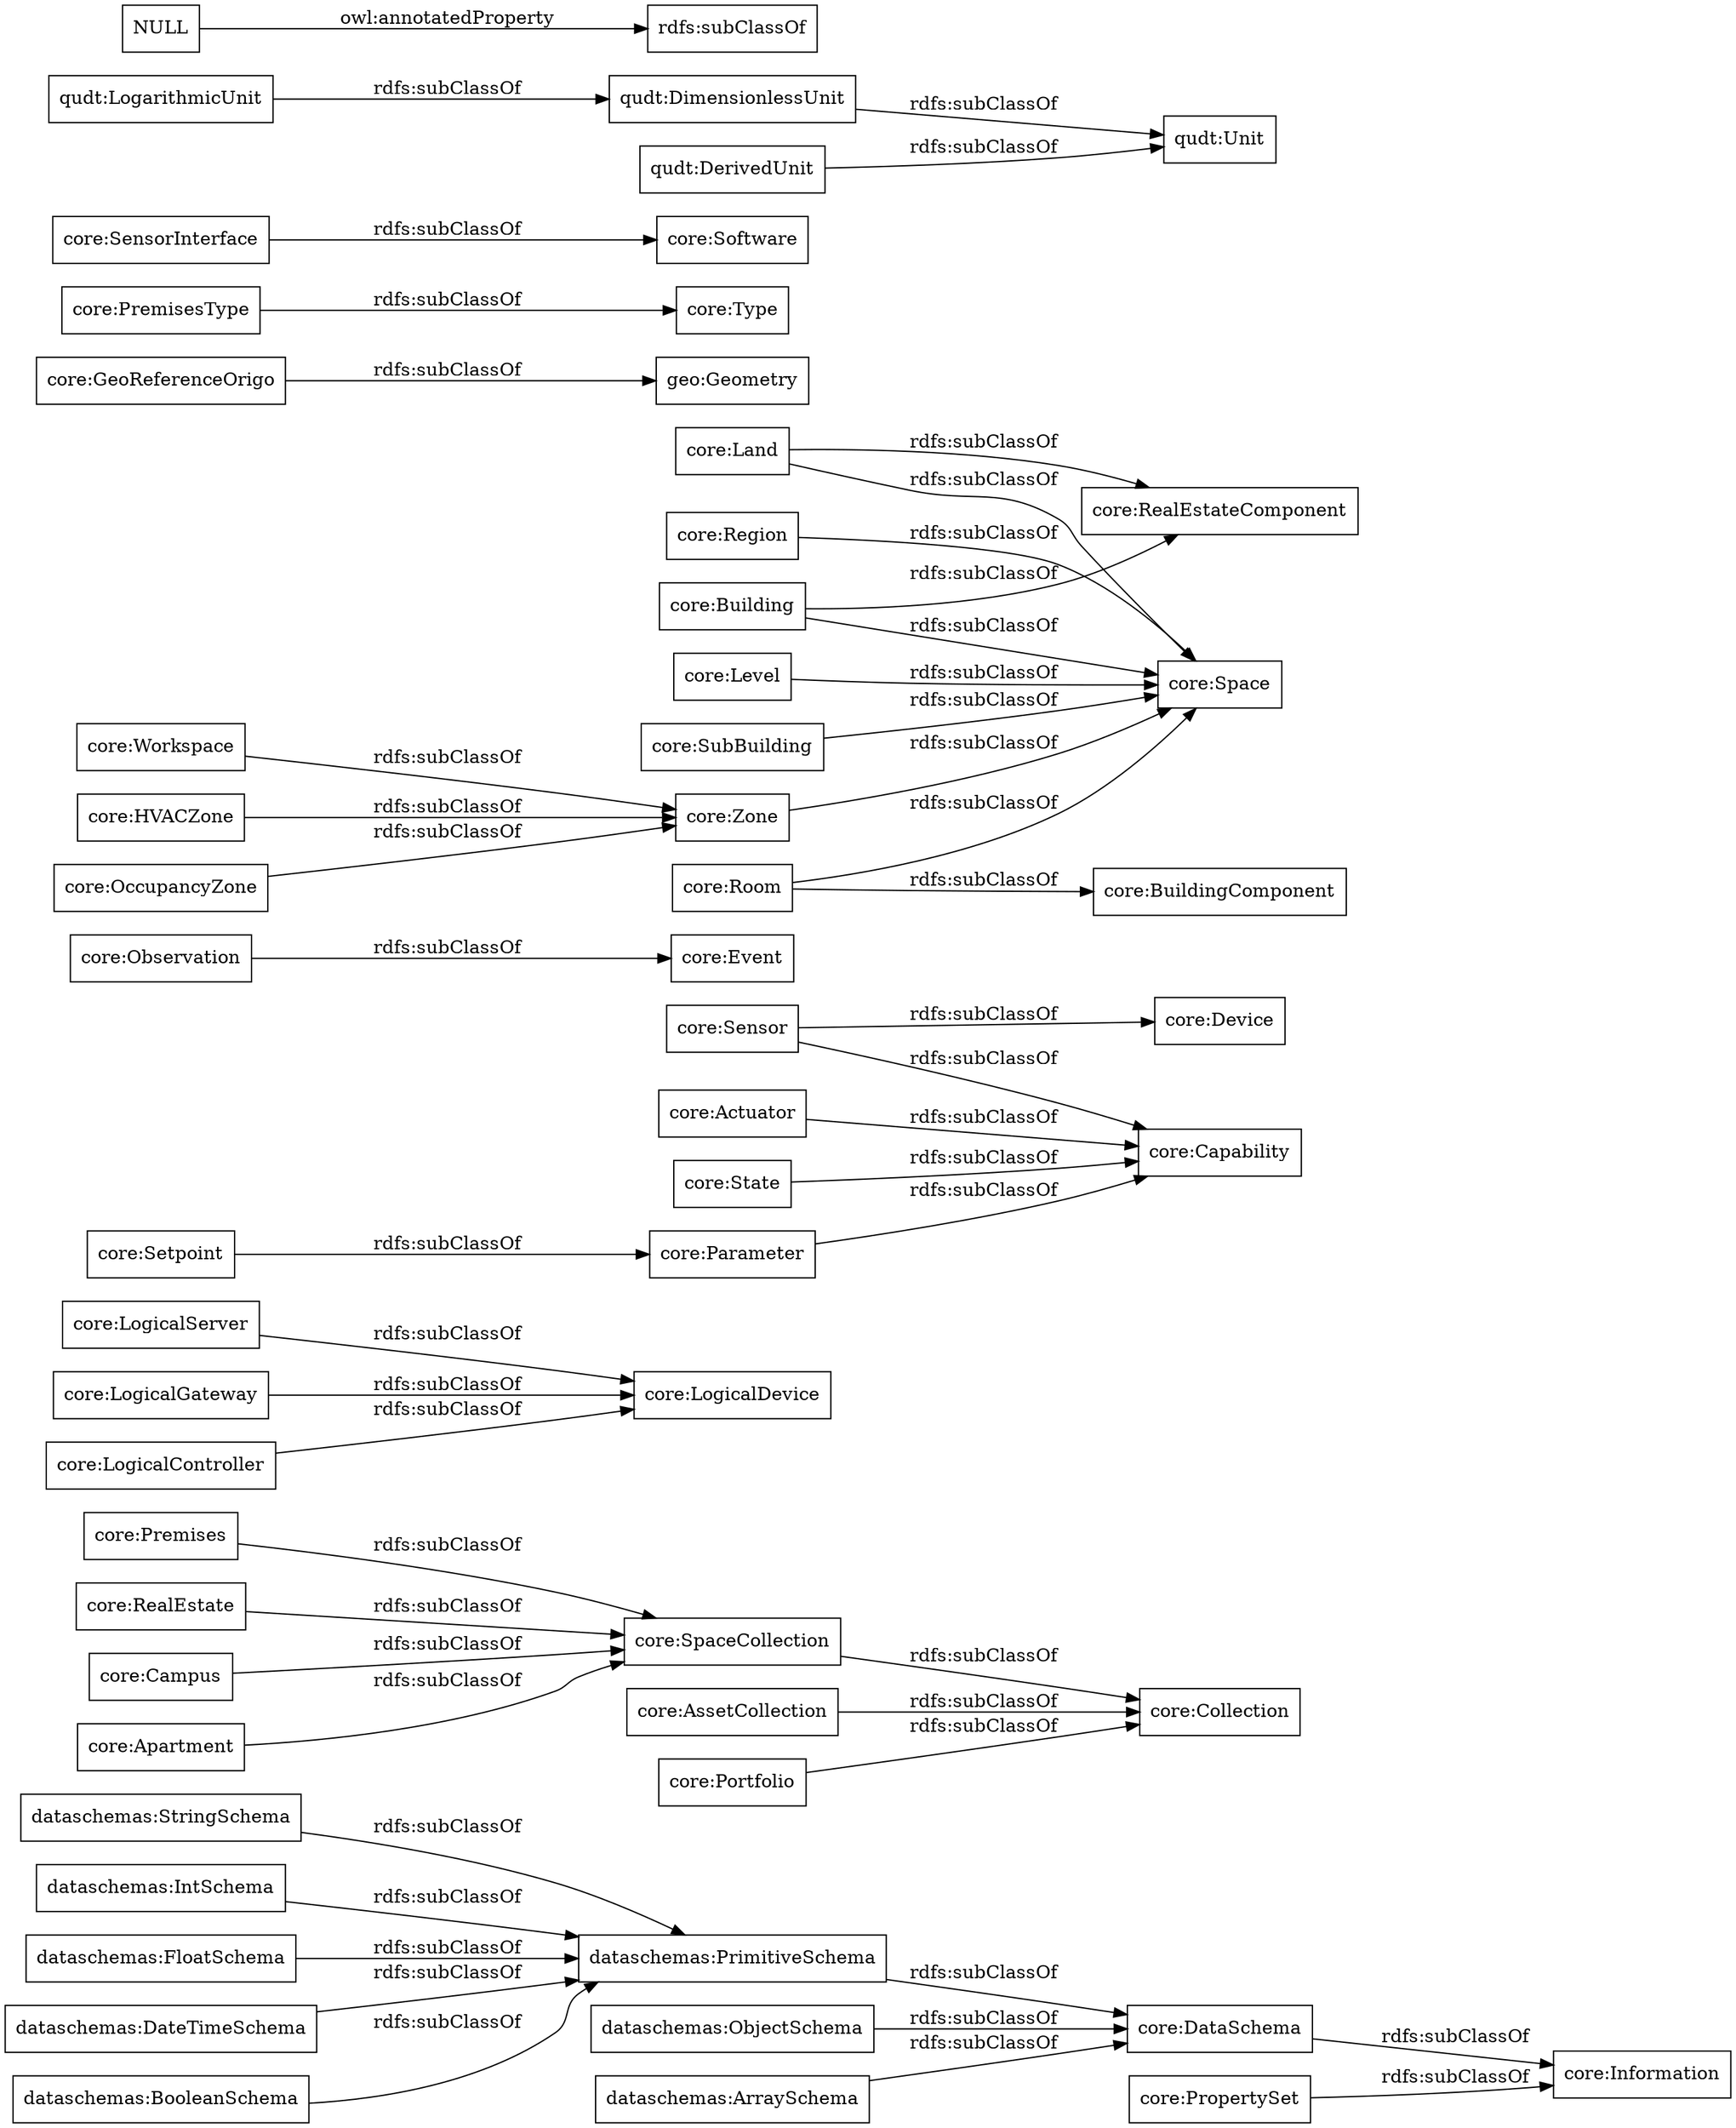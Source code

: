 digraph ar2dtool_diagram { 
rankdir=LR;
size="1000"
node [shape = rectangle, color="black"]; "dataschemas:StringSchema" "dataschemas:PrimitiveSchema" "dataschemas:ObjectSchema" "dataschemas:IntSchema" "dataschemas:FloatSchema" "dataschemas:DateTimeSchema" "dataschemas:BooleanSchema" "dataschemas:ArraySchema" "core:Premises" "core:LogicalServer" "core:Capability" "core:Observation" "core:LogicalGateway" "core:Information" "core:Level" "core:RealEstateComponent" "core:PropertySet" "core:Space" "core:AssetCollection" "core:Land" "core:Zone" "core:Device" "core:Sensor" "core:Portfolio" "geo:Geometry" "core:Type" "core:Building" "core:Actuator" "core:RealEstate" "core:Workspace" "core:Event" "core:GeoReferenceOrigo" "core:Region" "core:DataSchema" "core:Campus" "core:BuildingComponent" "core:PremisesType" "core:SubBuilding" "core:LogicalDevice" "core:Apartment" "core:State" "core:Collection" "core:HVACZone" "core:Room" "core:Software" "core:Parameter" "core:LogicalController" "core:SensorInterface" "core:OccupancyZone" "core:Setpoint" "core:SpaceCollection" "qudt:Unit" "qudt:LogarithmicUnit" "qudt:DimensionlessUnit" "qudt:DerivedUnit" ; /*classes style*/
	"core:PropertySet" -> "core:Information" [ label = "rdfs:subClassOf" ];
	"core:Parameter" -> "core:Capability" [ label = "rdfs:subClassOf" ];
	"core:OccupancyZone" -> "core:Zone" [ label = "rdfs:subClassOf" ];
	"core:Zone" -> "core:Space" [ label = "rdfs:subClassOf" ];
	"dataschemas:ArraySchema" -> "core:DataSchema" [ label = "rdfs:subClassOf" ];
	"core:Portfolio" -> "core:Collection" [ label = "rdfs:subClassOf" ];
	"core:Room" -> "core:Space" [ label = "rdfs:subClassOf" ];
	"core:Room" -> "core:BuildingComponent" [ label = "rdfs:subClassOf" ];
	"core:PremisesType" -> "core:Type" [ label = "rdfs:subClassOf" ];
	"dataschemas:IntSchema" -> "dataschemas:PrimitiveSchema" [ label = "rdfs:subClassOf" ];
	"qudt:DimensionlessUnit" -> "qudt:Unit" [ label = "rdfs:subClassOf" ];
	"core:Actuator" -> "core:Capability" [ label = "rdfs:subClassOf" ];
	"dataschemas:DateTimeSchema" -> "dataschemas:PrimitiveSchema" [ label = "rdfs:subClassOf" ];
	"core:Observation" -> "core:Event" [ label = "rdfs:subClassOf" ];
	"core:Land" -> "core:Space" [ label = "rdfs:subClassOf" ];
	"core:Land" -> "core:RealEstateComponent" [ label = "rdfs:subClassOf" ];
	"core:AssetCollection" -> "core:Collection" [ label = "rdfs:subClassOf" ];
	"core:Campus" -> "core:SpaceCollection" [ label = "rdfs:subClassOf" ];
	"core:Sensor" -> "core:Device" [ label = "rdfs:subClassOf" ];
	"core:Sensor" -> "core:Capability" [ label = "rdfs:subClassOf" ];
	"core:Setpoint" -> "core:Parameter" [ label = "rdfs:subClassOf" ];
	"dataschemas:PrimitiveSchema" -> "core:DataSchema" [ label = "rdfs:subClassOf" ];
	"dataschemas:BooleanSchema" -> "dataschemas:PrimitiveSchema" [ label = "rdfs:subClassOf" ];
	"core:SubBuilding" -> "core:Space" [ label = "rdfs:subClassOf" ];
	"core:DataSchema" -> "core:Information" [ label = "rdfs:subClassOf" ];
	"core:GeoReferenceOrigo" -> "geo:Geometry" [ label = "rdfs:subClassOf" ];
	"core:Workspace" -> "core:Zone" [ label = "rdfs:subClassOf" ];
	"dataschemas:FloatSchema" -> "dataschemas:PrimitiveSchema" [ label = "rdfs:subClassOf" ];
	"NULL" -> "rdfs:subClassOf" [ label = "owl:annotatedProperty" ];
	"core:State" -> "core:Capability" [ label = "rdfs:subClassOf" ];
	"qudt:LogarithmicUnit" -> "qudt:DimensionlessUnit" [ label = "rdfs:subClassOf" ];
	"core:Building" -> "core:Space" [ label = "rdfs:subClassOf" ];
	"core:Building" -> "core:RealEstateComponent" [ label = "rdfs:subClassOf" ];
	"core:LogicalServer" -> "core:LogicalDevice" [ label = "rdfs:subClassOf" ];
	"core:LogicalGateway" -> "core:LogicalDevice" [ label = "rdfs:subClassOf" ];
	"dataschemas:ObjectSchema" -> "core:DataSchema" [ label = "rdfs:subClassOf" ];
	"core:Premises" -> "core:SpaceCollection" [ label = "rdfs:subClassOf" ];
	"core:SpaceCollection" -> "core:Collection" [ label = "rdfs:subClassOf" ];
	"core:Level" -> "core:Space" [ label = "rdfs:subClassOf" ];
	"core:HVACZone" -> "core:Zone" [ label = "rdfs:subClassOf" ];
	"qudt:DerivedUnit" -> "qudt:Unit" [ label = "rdfs:subClassOf" ];
	"core:Apartment" -> "core:SpaceCollection" [ label = "rdfs:subClassOf" ];
	"core:RealEstate" -> "core:SpaceCollection" [ label = "rdfs:subClassOf" ];
	"core:SensorInterface" -> "core:Software" [ label = "rdfs:subClassOf" ];
	"dataschemas:StringSchema" -> "dataschemas:PrimitiveSchema" [ label = "rdfs:subClassOf" ];
	"core:Region" -> "core:Space" [ label = "rdfs:subClassOf" ];
	"core:LogicalController" -> "core:LogicalDevice" [ label = "rdfs:subClassOf" ];

}
